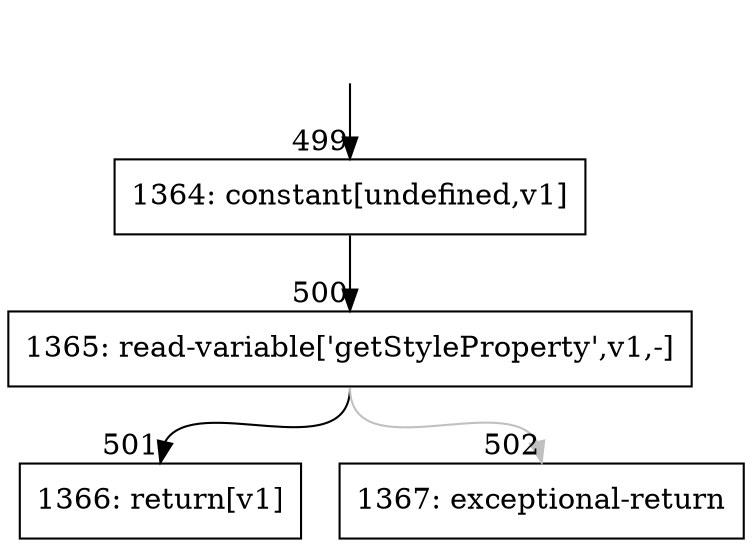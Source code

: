 digraph {
rankdir="TD"
BB_entry47[shape=none,label=""];
BB_entry47 -> BB499 [tailport=s, headport=n, headlabel="    499"]
BB499 [shape=record label="{1364: constant[undefined,v1]}" ] 
BB499 -> BB500 [tailport=s, headport=n, headlabel="      500"]
BB500 [shape=record label="{1365: read-variable['getStyleProperty',v1,-]}" ] 
BB500 -> BB501 [tailport=s, headport=n, headlabel="      501"]
BB500 -> BB502 [tailport=s, headport=n, color=gray, headlabel="      502"]
BB501 [shape=record label="{1366: return[v1]}" ] 
BB502 [shape=record label="{1367: exceptional-return}" ] 
//#$~ 751
}
